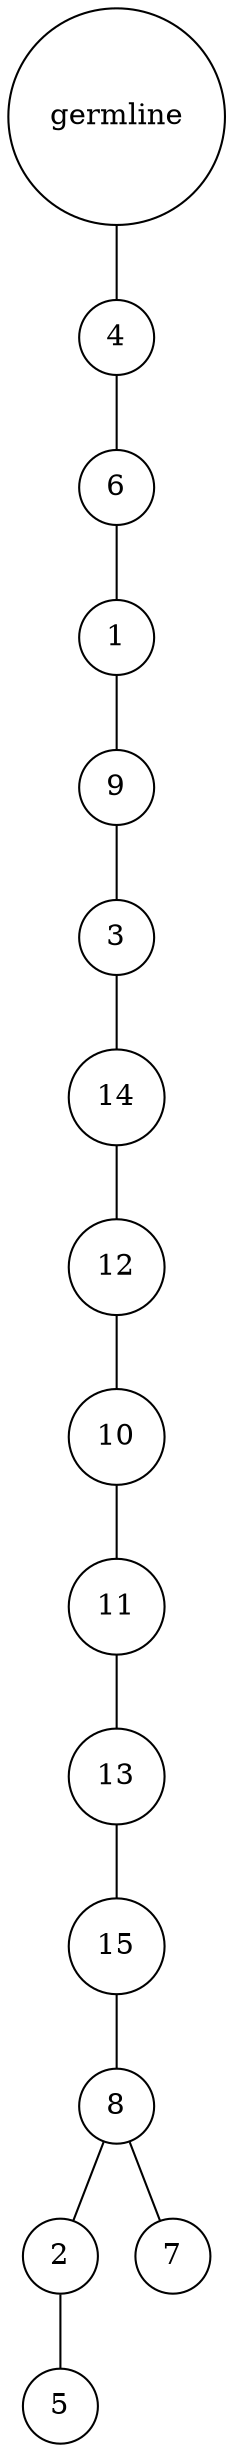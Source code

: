 graph {
	rankdir=UD;
	splines=line;
	node [shape=circle]
	"0x7f5b825c1ee0" [label="germline"];
	"0x7f5b825c1f10" [label="4"];
	"0x7f5b825c1ee0" -- "0x7f5b825c1f10" ;
	"0x7f5b825c1f40" [label="6"];
	"0x7f5b825c1f10" -- "0x7f5b825c1f40" ;
	"0x7f5b825c1f70" [label="1"];
	"0x7f5b825c1f40" -- "0x7f5b825c1f70" ;
	"0x7f5b825c1fa0" [label="9"];
	"0x7f5b825c1f70" -- "0x7f5b825c1fa0" ;
	"0x7f5b825c1fd0" [label="3"];
	"0x7f5b825c1fa0" -- "0x7f5b825c1fd0" ;
	"0x7f5bad1bf040" [label="14"];
	"0x7f5b825c1fd0" -- "0x7f5bad1bf040" ;
	"0x7f5bad1bf070" [label="12"];
	"0x7f5bad1bf040" -- "0x7f5bad1bf070" ;
	"0x7f5bad1bf0a0" [label="10"];
	"0x7f5bad1bf070" -- "0x7f5bad1bf0a0" ;
	"0x7f5bad1bf0d0" [label="11"];
	"0x7f5bad1bf0a0" -- "0x7f5bad1bf0d0" ;
	"0x7f5bad1bf100" [label="13"];
	"0x7f5bad1bf0d0" -- "0x7f5bad1bf100" ;
	"0x7f5bad1bf130" [label="15"];
	"0x7f5bad1bf100" -- "0x7f5bad1bf130" ;
	"0x7f5bad1bf160" [label="8"];
	"0x7f5bad1bf130" -- "0x7f5bad1bf160" ;
	"0x7f5bad1bf190" [label="2"];
	"0x7f5bad1bf160" -- "0x7f5bad1bf190" ;
	"0x7f5bad1bf1c0" [label="5"];
	"0x7f5bad1bf190" -- "0x7f5bad1bf1c0" ;
	"0x7f5bad1bf1f0" [label="7"];
	"0x7f5bad1bf160" -- "0x7f5bad1bf1f0" ;
}
